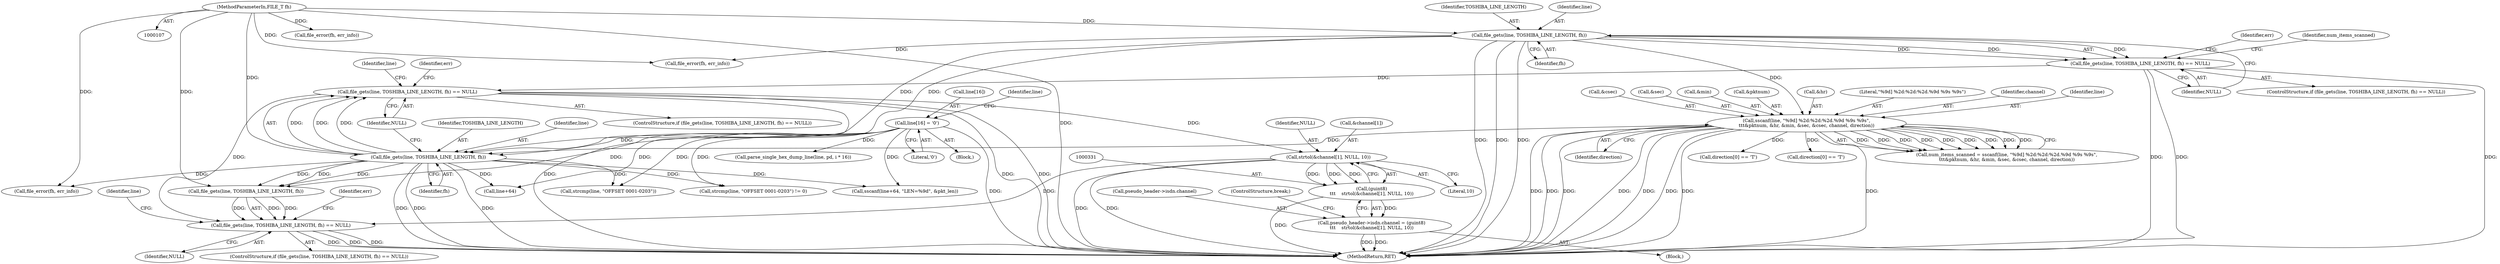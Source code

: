 digraph "0_wireshark_5efb45231671baa2db2011d8f67f9d6e72bc455b@array" {
"1000332" [label="(Call,strtol(&channel[1], NULL, 10))"];
"1000196" [label="(Call,file_gets(line, TOSHIBA_LINE_LENGTH, fh) == NULL)"];
"1000197" [label="(Call,file_gets(line, TOSHIBA_LINE_LENGTH, fh))"];
"1000221" [label="(Call,line[16] = '\0')"];
"1000162" [label="(Call,sscanf(line, \"%9d] %2d:%2d:%2d.%9d %9s %9s\",\n\t\t\t&pktnum, &hr, &min, &sec, &csec, channel, direction))"];
"1000136" [label="(Call,file_gets(line, TOSHIBA_LINE_LENGTH, fh))"];
"1000108" [label="(MethodParameterIn,FILE_T fh)"];
"1000135" [label="(Call,file_gets(line, TOSHIBA_LINE_LENGTH, fh) == NULL)"];
"1000330" [label="(Call,(guint8)\n\t\t\t    strtol(&channel[1], NULL, 10))"];
"1000324" [label="(Call,pseudo_header->isdn.channel = (guint8)\n\t\t\t    strtol(&channel[1], NULL, 10))"];
"1000410" [label="(Call,file_gets(line, TOSHIBA_LINE_LENGTH, fh) == NULL)"];
"1000145" [label="(Call,file_error(fh, err_info))"];
"1000206" [label="(Call,file_error(fh, err_info))"];
"1000222" [label="(Call,line[16])"];
"1000337" [label="(Identifier,NULL)"];
"1000420" [label="(Call,file_error(fh, err_info))"];
"1000221" [label="(Call,line[16] = '\0')"];
"1000306" [label="(Block,)"];
"1000162" [label="(Call,sscanf(line, \"%9d] %2d:%2d:%2d.%9d %9s %9s\",\n\t\t\t&pktnum, &hr, &min, &sec, &csec, channel, direction))"];
"1000137" [label="(Identifier,line)"];
"1000175" [label="(Identifier,channel)"];
"1000161" [label="(Identifier,num_items_scanned)"];
"1000330" [label="(Call,(guint8)\n\t\t\t    strtol(&channel[1], NULL, 10))"];
"1000140" [label="(Identifier,NULL)"];
"1000324" [label="(Call,pseudo_header->isdn.channel = (guint8)\n\t\t\t    strtol(&channel[1], NULL, 10))"];
"1000144" [label="(Identifier,err)"];
"1000438" [label="(Identifier,line)"];
"1000233" [label="(Call,sscanf(line+64, \"LEN=%9d\", &pkt_len))"];
"1000163" [label="(Identifier,line)"];
"1000173" [label="(Call,&csec)"];
"1000108" [label="(MethodParameterIn,FILE_T fh)"];
"1000228" [label="(Identifier,line)"];
"1000171" [label="(Call,&sec)"];
"1000325" [label="(Call,pseudo_header->isdn.channel)"];
"1000227" [label="(Call,strcmp(line, \"OFFSET 0001-0203\"))"];
"1000332" [label="(Call,strtol(&channel[1], NULL, 10))"];
"1000201" [label="(Identifier,NULL)"];
"1000160" [label="(Call,num_items_scanned = sscanf(line, \"%9d] %2d:%2d:%2d.%9d %9s %9s\",\n\t\t\t&pktnum, &hr, &min, &sec, &csec, channel, direction))"];
"1000196" [label="(Call,file_gets(line, TOSHIBA_LINE_LENGTH, fh) == NULL)"];
"1000200" [label="(Identifier,fh)"];
"1000135" [label="(Call,file_gets(line, TOSHIBA_LINE_LENGTH, fh) == NULL)"];
"1000194" [label="(Block,)"];
"1000437" [label="(Call,parse_single_hex_dump_line(line, pd, i * 16))"];
"1000169" [label="(Call,&min)"];
"1000139" [label="(Identifier,fh)"];
"1000419" [label="(Identifier,err)"];
"1000205" [label="(Identifier,err)"];
"1000199" [label="(Identifier,TOSHIBA_LINE_LENGTH)"];
"1000195" [label="(ControlStructure,if (file_gets(line, TOSHIBA_LINE_LENGTH, fh) == NULL))"];
"1000136" [label="(Call,file_gets(line, TOSHIBA_LINE_LENGTH, fh))"];
"1000338" [label="(Literal,10)"];
"1000176" [label="(Identifier,direction)"];
"1000165" [label="(Call,&pktnum)"];
"1000333" [label="(Call,&channel[1])"];
"1000352" [label="(Call,direction[0] == 'T')"];
"1000223" [label="(Identifier,line)"];
"1000225" [label="(Literal,'\0')"];
"1000167" [label="(Call,&hr)"];
"1000457" [label="(MethodReturn,RET)"];
"1000164" [label="(Literal,\"%9d] %2d:%2d:%2d.%9d %9s %9s\")"];
"1000339" [label="(ControlStructure,break;)"];
"1000415" [label="(Identifier,NULL)"];
"1000410" [label="(Call,file_gets(line, TOSHIBA_LINE_LENGTH, fh) == NULL)"];
"1000134" [label="(ControlStructure,if (file_gets(line, TOSHIBA_LINE_LENGTH, fh) == NULL))"];
"1000234" [label="(Call,line+64)"];
"1000198" [label="(Identifier,line)"];
"1000411" [label="(Call,file_gets(line, TOSHIBA_LINE_LENGTH, fh))"];
"1000138" [label="(Identifier,TOSHIBA_LINE_LENGTH)"];
"1000226" [label="(Call,strcmp(line, \"OFFSET 0001-0203\") != 0)"];
"1000197" [label="(Call,file_gets(line, TOSHIBA_LINE_LENGTH, fh))"];
"1000319" [label="(Call,direction[0] == 'T')"];
"1000409" [label="(ControlStructure,if (file_gets(line, TOSHIBA_LINE_LENGTH, fh) == NULL))"];
"1000332" -> "1000330"  [label="AST: "];
"1000332" -> "1000338"  [label="CFG: "];
"1000333" -> "1000332"  [label="AST: "];
"1000337" -> "1000332"  [label="AST: "];
"1000338" -> "1000332"  [label="AST: "];
"1000330" -> "1000332"  [label="CFG: "];
"1000332" -> "1000457"  [label="DDG: "];
"1000332" -> "1000457"  [label="DDG: "];
"1000332" -> "1000330"  [label="DDG: "];
"1000332" -> "1000330"  [label="DDG: "];
"1000332" -> "1000330"  [label="DDG: "];
"1000196" -> "1000332"  [label="DDG: "];
"1000332" -> "1000410"  [label="DDG: "];
"1000196" -> "1000195"  [label="AST: "];
"1000196" -> "1000201"  [label="CFG: "];
"1000197" -> "1000196"  [label="AST: "];
"1000201" -> "1000196"  [label="AST: "];
"1000205" -> "1000196"  [label="CFG: "];
"1000223" -> "1000196"  [label="CFG: "];
"1000196" -> "1000457"  [label="DDG: "];
"1000196" -> "1000457"  [label="DDG: "];
"1000196" -> "1000457"  [label="DDG: "];
"1000197" -> "1000196"  [label="DDG: "];
"1000197" -> "1000196"  [label="DDG: "];
"1000197" -> "1000196"  [label="DDG: "];
"1000135" -> "1000196"  [label="DDG: "];
"1000196" -> "1000410"  [label="DDG: "];
"1000197" -> "1000200"  [label="CFG: "];
"1000198" -> "1000197"  [label="AST: "];
"1000199" -> "1000197"  [label="AST: "];
"1000200" -> "1000197"  [label="AST: "];
"1000201" -> "1000197"  [label="CFG: "];
"1000197" -> "1000457"  [label="DDG: "];
"1000197" -> "1000457"  [label="DDG: "];
"1000197" -> "1000457"  [label="DDG: "];
"1000221" -> "1000197"  [label="DDG: "];
"1000162" -> "1000197"  [label="DDG: "];
"1000136" -> "1000197"  [label="DDG: "];
"1000136" -> "1000197"  [label="DDG: "];
"1000108" -> "1000197"  [label="DDG: "];
"1000197" -> "1000206"  [label="DDG: "];
"1000197" -> "1000226"  [label="DDG: "];
"1000197" -> "1000227"  [label="DDG: "];
"1000197" -> "1000233"  [label="DDG: "];
"1000197" -> "1000234"  [label="DDG: "];
"1000197" -> "1000411"  [label="DDG: "];
"1000197" -> "1000411"  [label="DDG: "];
"1000197" -> "1000411"  [label="DDG: "];
"1000221" -> "1000194"  [label="AST: "];
"1000221" -> "1000225"  [label="CFG: "];
"1000222" -> "1000221"  [label="AST: "];
"1000225" -> "1000221"  [label="AST: "];
"1000228" -> "1000221"  [label="CFG: "];
"1000221" -> "1000457"  [label="DDG: "];
"1000221" -> "1000226"  [label="DDG: "];
"1000221" -> "1000227"  [label="DDG: "];
"1000221" -> "1000233"  [label="DDG: "];
"1000221" -> "1000234"  [label="DDG: "];
"1000221" -> "1000411"  [label="DDG: "];
"1000221" -> "1000437"  [label="DDG: "];
"1000162" -> "1000160"  [label="AST: "];
"1000162" -> "1000176"  [label="CFG: "];
"1000163" -> "1000162"  [label="AST: "];
"1000164" -> "1000162"  [label="AST: "];
"1000165" -> "1000162"  [label="AST: "];
"1000167" -> "1000162"  [label="AST: "];
"1000169" -> "1000162"  [label="AST: "];
"1000171" -> "1000162"  [label="AST: "];
"1000173" -> "1000162"  [label="AST: "];
"1000175" -> "1000162"  [label="AST: "];
"1000176" -> "1000162"  [label="AST: "];
"1000160" -> "1000162"  [label="CFG: "];
"1000162" -> "1000457"  [label="DDG: "];
"1000162" -> "1000457"  [label="DDG: "];
"1000162" -> "1000457"  [label="DDG: "];
"1000162" -> "1000457"  [label="DDG: "];
"1000162" -> "1000457"  [label="DDG: "];
"1000162" -> "1000457"  [label="DDG: "];
"1000162" -> "1000457"  [label="DDG: "];
"1000162" -> "1000457"  [label="DDG: "];
"1000162" -> "1000160"  [label="DDG: "];
"1000162" -> "1000160"  [label="DDG: "];
"1000162" -> "1000160"  [label="DDG: "];
"1000162" -> "1000160"  [label="DDG: "];
"1000162" -> "1000160"  [label="DDG: "];
"1000162" -> "1000160"  [label="DDG: "];
"1000162" -> "1000160"  [label="DDG: "];
"1000162" -> "1000160"  [label="DDG: "];
"1000162" -> "1000160"  [label="DDG: "];
"1000136" -> "1000162"  [label="DDG: "];
"1000162" -> "1000319"  [label="DDG: "];
"1000162" -> "1000352"  [label="DDG: "];
"1000136" -> "1000135"  [label="AST: "];
"1000136" -> "1000139"  [label="CFG: "];
"1000137" -> "1000136"  [label="AST: "];
"1000138" -> "1000136"  [label="AST: "];
"1000139" -> "1000136"  [label="AST: "];
"1000140" -> "1000136"  [label="CFG: "];
"1000136" -> "1000457"  [label="DDG: "];
"1000136" -> "1000457"  [label="DDG: "];
"1000136" -> "1000457"  [label="DDG: "];
"1000136" -> "1000135"  [label="DDG: "];
"1000136" -> "1000135"  [label="DDG: "];
"1000136" -> "1000135"  [label="DDG: "];
"1000108" -> "1000136"  [label="DDG: "];
"1000136" -> "1000145"  [label="DDG: "];
"1000108" -> "1000107"  [label="AST: "];
"1000108" -> "1000457"  [label="DDG: "];
"1000108" -> "1000145"  [label="DDG: "];
"1000108" -> "1000206"  [label="DDG: "];
"1000108" -> "1000411"  [label="DDG: "];
"1000108" -> "1000420"  [label="DDG: "];
"1000135" -> "1000134"  [label="AST: "];
"1000135" -> "1000140"  [label="CFG: "];
"1000140" -> "1000135"  [label="AST: "];
"1000144" -> "1000135"  [label="CFG: "];
"1000161" -> "1000135"  [label="CFG: "];
"1000135" -> "1000457"  [label="DDG: "];
"1000135" -> "1000457"  [label="DDG: "];
"1000135" -> "1000457"  [label="DDG: "];
"1000330" -> "1000324"  [label="AST: "];
"1000331" -> "1000330"  [label="AST: "];
"1000324" -> "1000330"  [label="CFG: "];
"1000330" -> "1000457"  [label="DDG: "];
"1000330" -> "1000324"  [label="DDG: "];
"1000324" -> "1000306"  [label="AST: "];
"1000325" -> "1000324"  [label="AST: "];
"1000339" -> "1000324"  [label="CFG: "];
"1000324" -> "1000457"  [label="DDG: "];
"1000324" -> "1000457"  [label="DDG: "];
"1000410" -> "1000409"  [label="AST: "];
"1000410" -> "1000415"  [label="CFG: "];
"1000411" -> "1000410"  [label="AST: "];
"1000415" -> "1000410"  [label="AST: "];
"1000419" -> "1000410"  [label="CFG: "];
"1000438" -> "1000410"  [label="CFG: "];
"1000410" -> "1000457"  [label="DDG: "];
"1000410" -> "1000457"  [label="DDG: "];
"1000410" -> "1000457"  [label="DDG: "];
"1000411" -> "1000410"  [label="DDG: "];
"1000411" -> "1000410"  [label="DDG: "];
"1000411" -> "1000410"  [label="DDG: "];
}
